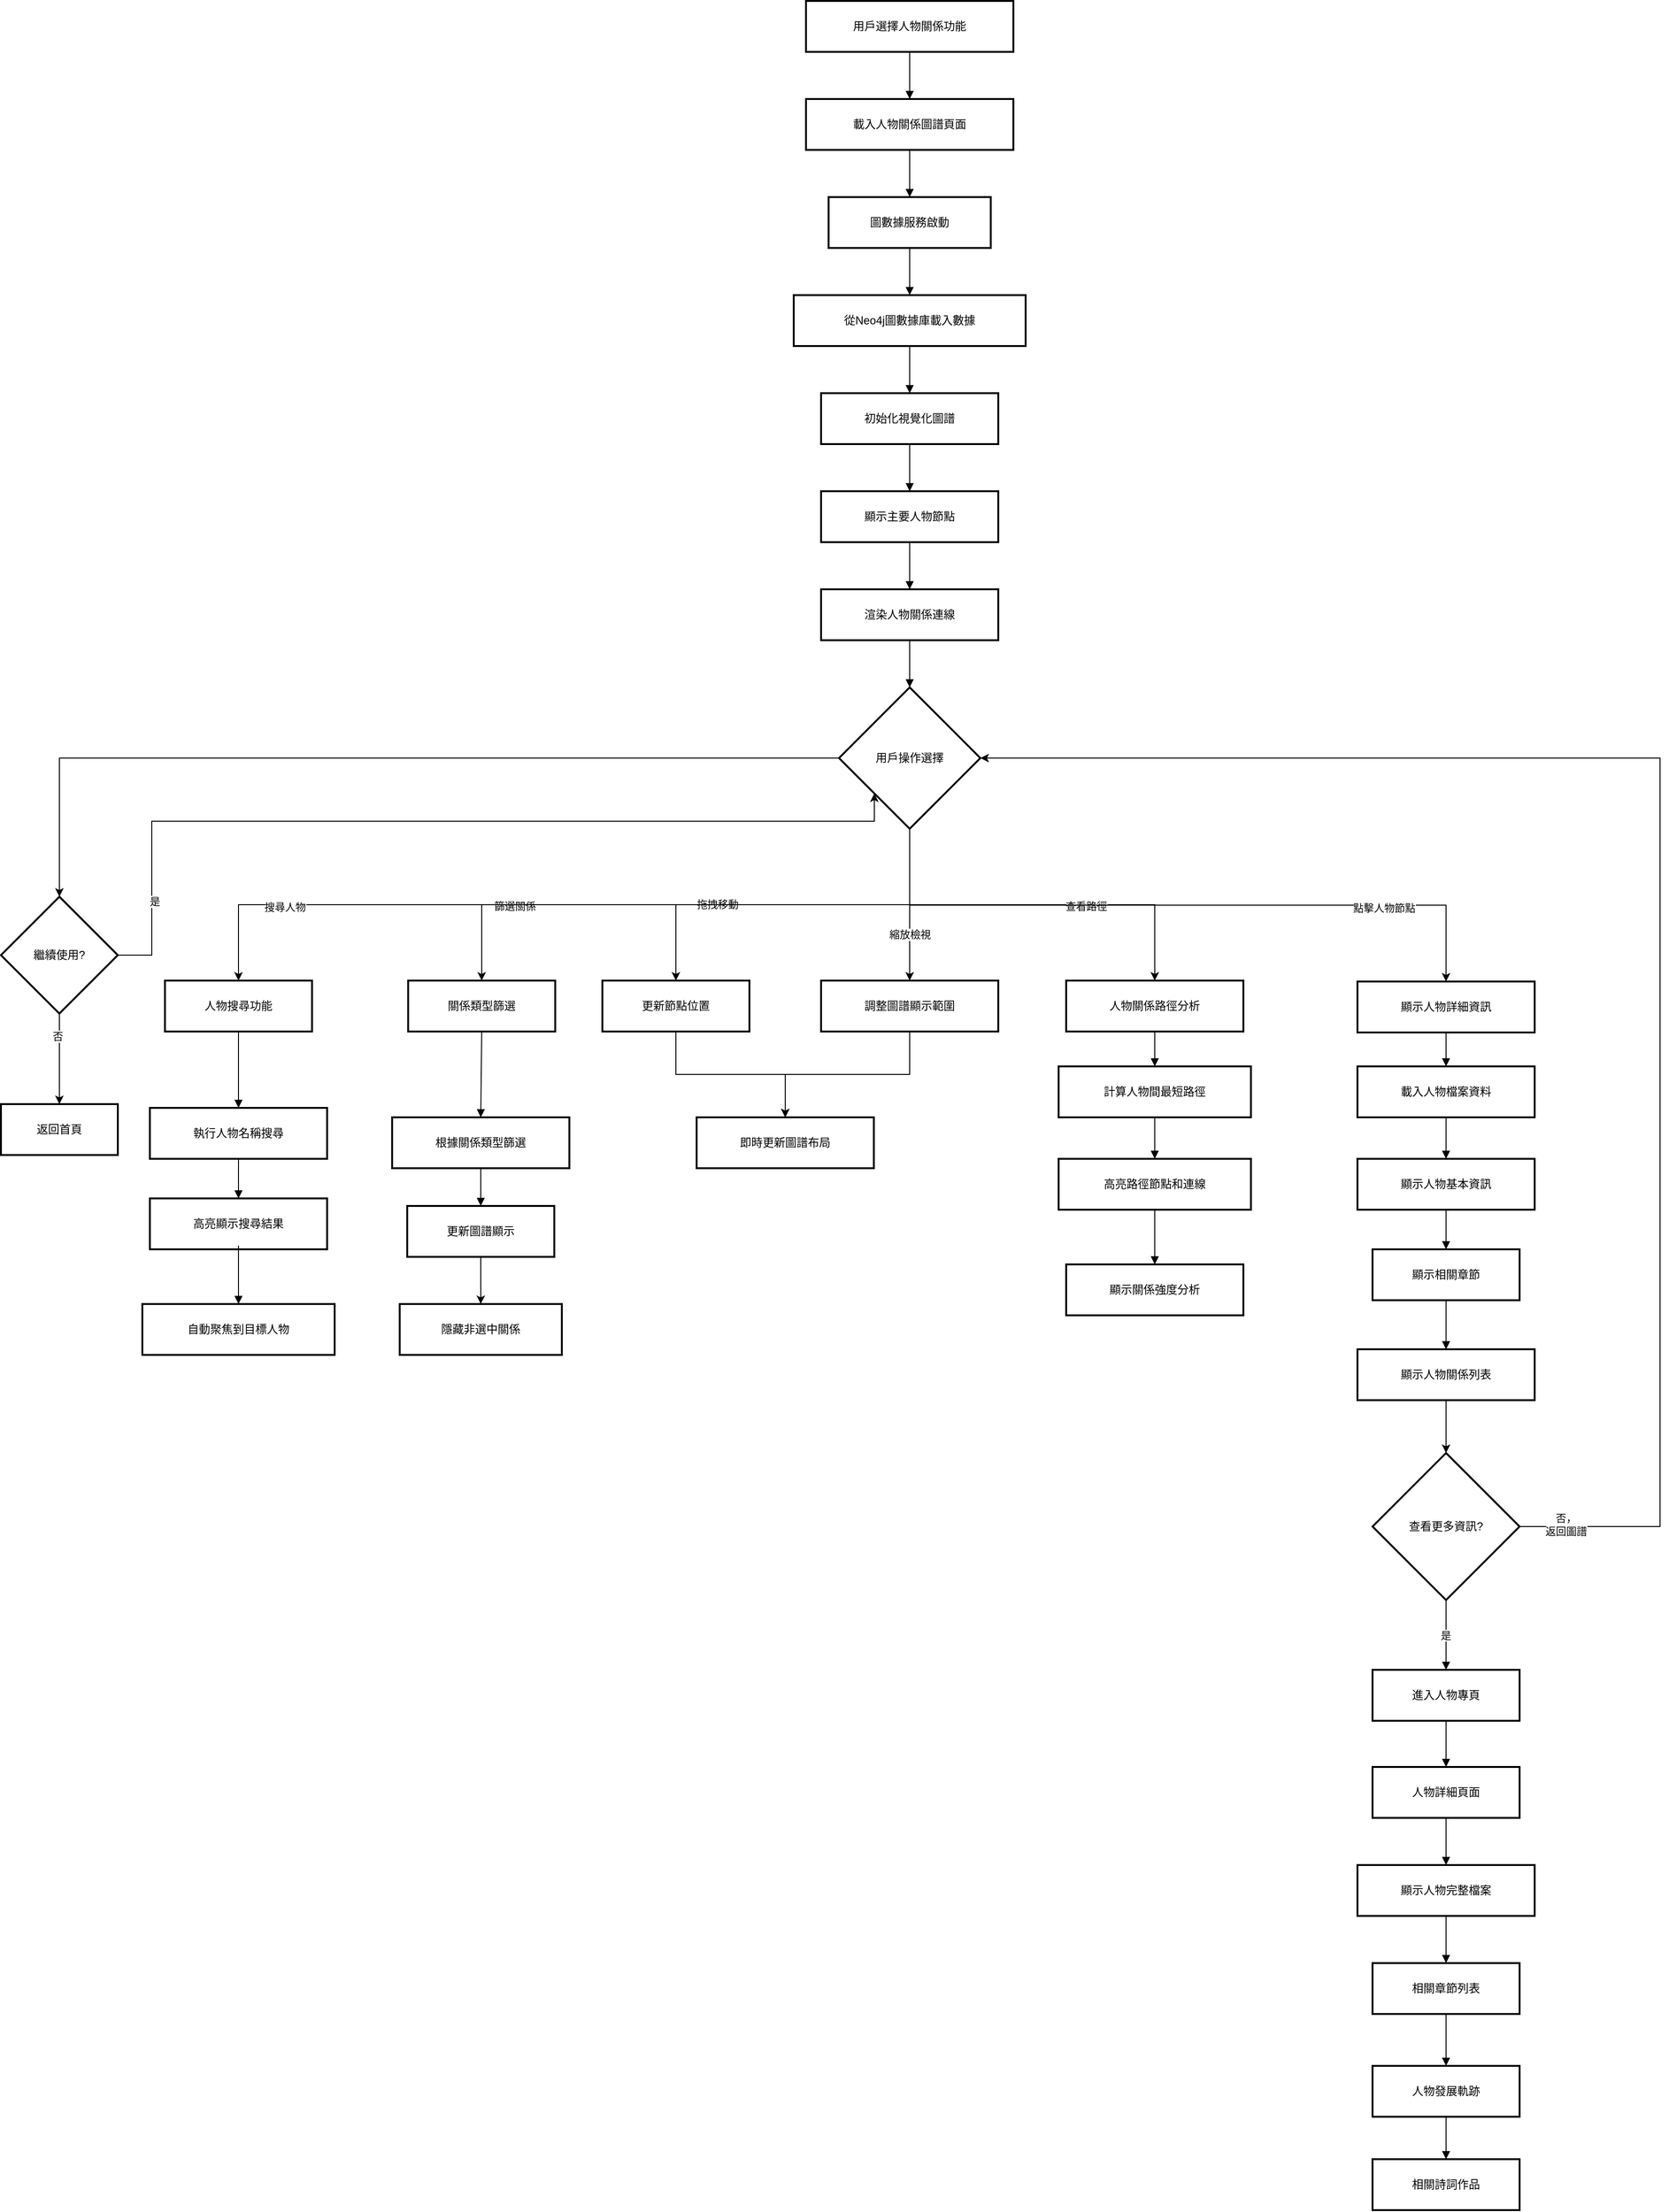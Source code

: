 <mxfile version="24.7.17">
  <diagram name="Page-1" id="fh2PzZ8fQ-4h_OysWCBS">
    <mxGraphModel dx="1500" dy="887" grid="1" gridSize="10" guides="1" tooltips="1" connect="1" arrows="1" fold="1" page="1" pageScale="1" pageWidth="827" pageHeight="1169" math="0" shadow="0">
      <root>
        <mxCell id="0" />
        <mxCell id="1" parent="0" />
        <mxCell id="vG7W4uNcC96UNZtKUcwx-1" value="用戶選擇人物關係功能" style="whiteSpace=wrap;strokeWidth=2;" parent="1" vertex="1">
          <mxGeometry x="874" y="20" width="220" height="54" as="geometry" />
        </mxCell>
        <mxCell id="vG7W4uNcC96UNZtKUcwx-2" value="載入人物關係圖譜頁面" style="whiteSpace=wrap;strokeWidth=2;" parent="1" vertex="1">
          <mxGeometry x="874" y="124" width="220" height="54" as="geometry" />
        </mxCell>
        <mxCell id="vG7W4uNcC96UNZtKUcwx-3" value="圖數據服務啟動" style="whiteSpace=wrap;strokeWidth=2;" parent="1" vertex="1">
          <mxGeometry x="898" y="228" width="172" height="54" as="geometry" />
        </mxCell>
        <mxCell id="vG7W4uNcC96UNZtKUcwx-4" value="從Neo4j圖數據庫載入數據" style="whiteSpace=wrap;strokeWidth=2;" parent="1" vertex="1">
          <mxGeometry x="861" y="332" width="246" height="54" as="geometry" />
        </mxCell>
        <mxCell id="vG7W4uNcC96UNZtKUcwx-5" value="初始化視覺化圖譜" style="whiteSpace=wrap;strokeWidth=2;" parent="1" vertex="1">
          <mxGeometry x="890" y="436" width="188" height="54" as="geometry" />
        </mxCell>
        <mxCell id="vG7W4uNcC96UNZtKUcwx-6" value="顯示主要人物節點" style="whiteSpace=wrap;strokeWidth=2;" parent="1" vertex="1">
          <mxGeometry x="890" y="540" width="188" height="54" as="geometry" />
        </mxCell>
        <mxCell id="vG7W4uNcC96UNZtKUcwx-7" value="渲染人物關係連線" style="whiteSpace=wrap;strokeWidth=2;" parent="1" vertex="1">
          <mxGeometry x="890" y="644" width="188" height="54" as="geometry" />
        </mxCell>
        <mxCell id="_Tg2phGTaxUAEG7yvXSx-1" style="edgeStyle=orthogonalEdgeStyle;rounded=0;orthogonalLoop=1;jettySize=auto;html=1;exitX=0.5;exitY=1;exitDx=0;exitDy=0;entryX=0.5;entryY=0;entryDx=0;entryDy=0;" edge="1" parent="1" source="vG7W4uNcC96UNZtKUcwx-8" target="vG7W4uNcC96UNZtKUcwx-14">
          <mxGeometry relative="1" as="geometry" />
        </mxCell>
        <mxCell id="_Tg2phGTaxUAEG7yvXSx-2" value="查看路徑" style="edgeLabel;html=1;align=center;verticalAlign=middle;resizable=0;points=[];" vertex="1" connectable="0" parent="_Tg2phGTaxUAEG7yvXSx-1">
          <mxGeometry x="0.271" relative="1" as="geometry">
            <mxPoint y="1" as="offset" />
          </mxGeometry>
        </mxCell>
        <mxCell id="_Tg2phGTaxUAEG7yvXSx-3" style="edgeStyle=orthogonalEdgeStyle;rounded=0;orthogonalLoop=1;jettySize=auto;html=1;exitX=0.5;exitY=1;exitDx=0;exitDy=0;entryX=0.5;entryY=0;entryDx=0;entryDy=0;" edge="1" parent="1" source="vG7W4uNcC96UNZtKUcwx-8" target="vG7W4uNcC96UNZtKUcwx-11">
          <mxGeometry relative="1" as="geometry" />
        </mxCell>
        <mxCell id="_Tg2phGTaxUAEG7yvXSx-4" value="縮放檢視" style="edgeLabel;html=1;align=center;verticalAlign=middle;resizable=0;points=[];" vertex="1" connectable="0" parent="_Tg2phGTaxUAEG7yvXSx-3">
          <mxGeometry x="-0.004" relative="1" as="geometry">
            <mxPoint y="32" as="offset" />
          </mxGeometry>
        </mxCell>
        <mxCell id="_Tg2phGTaxUAEG7yvXSx-5" style="edgeStyle=orthogonalEdgeStyle;rounded=0;orthogonalLoop=1;jettySize=auto;html=1;exitX=0.5;exitY=1;exitDx=0;exitDy=0;entryX=0.5;entryY=0;entryDx=0;entryDy=0;" edge="1" parent="1" source="vG7W4uNcC96UNZtKUcwx-8" target="vG7W4uNcC96UNZtKUcwx-10">
          <mxGeometry relative="1" as="geometry" />
        </mxCell>
        <mxCell id="_Tg2phGTaxUAEG7yvXSx-6" value="拖拽移動" style="edgeLabel;html=1;align=center;verticalAlign=middle;resizable=0;points=[];" vertex="1" connectable="0" parent="_Tg2phGTaxUAEG7yvXSx-5">
          <mxGeometry x="0.392" y="-1" relative="1" as="geometry">
            <mxPoint as="offset" />
          </mxGeometry>
        </mxCell>
        <mxCell id="_Tg2phGTaxUAEG7yvXSx-7" style="edgeStyle=orthogonalEdgeStyle;rounded=0;orthogonalLoop=1;jettySize=auto;html=1;exitX=0.5;exitY=1;exitDx=0;exitDy=0;entryX=0.5;entryY=0;entryDx=0;entryDy=0;" edge="1" parent="1" source="vG7W4uNcC96UNZtKUcwx-8" target="vG7W4uNcC96UNZtKUcwx-13">
          <mxGeometry relative="1" as="geometry" />
        </mxCell>
        <mxCell id="_Tg2phGTaxUAEG7yvXSx-8" value="篩選關係" style="edgeLabel;html=1;align=center;verticalAlign=middle;resizable=0;points=[];" vertex="1" connectable="0" parent="_Tg2phGTaxUAEG7yvXSx-7">
          <mxGeometry x="0.626" y="1" relative="1" as="geometry">
            <mxPoint as="offset" />
          </mxGeometry>
        </mxCell>
        <mxCell id="_Tg2phGTaxUAEG7yvXSx-9" style="edgeStyle=orthogonalEdgeStyle;rounded=0;orthogonalLoop=1;jettySize=auto;html=1;exitX=0.5;exitY=1;exitDx=0;exitDy=0;entryX=0.5;entryY=0;entryDx=0;entryDy=0;" edge="1" parent="1" source="vG7W4uNcC96UNZtKUcwx-8" target="vG7W4uNcC96UNZtKUcwx-12">
          <mxGeometry relative="1" as="geometry" />
        </mxCell>
        <mxCell id="_Tg2phGTaxUAEG7yvXSx-10" value="搜尋人物" style="edgeLabel;html=1;align=center;verticalAlign=middle;resizable=0;points=[];" vertex="1" connectable="0" parent="_Tg2phGTaxUAEG7yvXSx-9">
          <mxGeometry x="0.747" y="-2" relative="1" as="geometry">
            <mxPoint x="19" y="4" as="offset" />
          </mxGeometry>
        </mxCell>
        <mxCell id="_Tg2phGTaxUAEG7yvXSx-11" style="edgeStyle=orthogonalEdgeStyle;rounded=0;orthogonalLoop=1;jettySize=auto;html=1;exitX=0.5;exitY=1;exitDx=0;exitDy=0;entryX=0.5;entryY=0;entryDx=0;entryDy=0;" edge="1" parent="1" source="vG7W4uNcC96UNZtKUcwx-8" target="vG7W4uNcC96UNZtKUcwx-9">
          <mxGeometry relative="1" as="geometry" />
        </mxCell>
        <mxCell id="_Tg2phGTaxUAEG7yvXSx-12" value="點擊人物節點" style="edgeLabel;html=1;align=center;verticalAlign=middle;resizable=0;points=[];" vertex="1" connectable="0" parent="_Tg2phGTaxUAEG7yvXSx-11">
          <mxGeometry x="0.596" y="-3" relative="1" as="geometry">
            <mxPoint as="offset" />
          </mxGeometry>
        </mxCell>
        <mxCell id="_Tg2phGTaxUAEG7yvXSx-19" style="edgeStyle=orthogonalEdgeStyle;rounded=0;orthogonalLoop=1;jettySize=auto;html=1;exitX=0;exitY=0.5;exitDx=0;exitDy=0;entryX=0.5;entryY=0;entryDx=0;entryDy=0;" edge="1" parent="1" source="vG7W4uNcC96UNZtKUcwx-8" target="vG7W4uNcC96UNZtKUcwx-39">
          <mxGeometry relative="1" as="geometry" />
        </mxCell>
        <mxCell id="vG7W4uNcC96UNZtKUcwx-8" value="用戶操作選擇" style="rhombus;strokeWidth=2;whiteSpace=wrap;" parent="1" vertex="1">
          <mxGeometry x="909" y="748" width="150" height="150" as="geometry" />
        </mxCell>
        <mxCell id="vG7W4uNcC96UNZtKUcwx-9" value="顯示人物詳細資訊" style="whiteSpace=wrap;strokeWidth=2;" parent="1" vertex="1">
          <mxGeometry x="1459" y="1060" width="188" height="54" as="geometry" />
        </mxCell>
        <mxCell id="_Tg2phGTaxUAEG7yvXSx-14" style="edgeStyle=orthogonalEdgeStyle;rounded=0;orthogonalLoop=1;jettySize=auto;html=1;exitX=0.5;exitY=1;exitDx=0;exitDy=0;entryX=0.5;entryY=0;entryDx=0;entryDy=0;" edge="1" parent="1" source="vG7W4uNcC96UNZtKUcwx-10" target="vG7W4uNcC96UNZtKUcwx-30">
          <mxGeometry relative="1" as="geometry" />
        </mxCell>
        <mxCell id="vG7W4uNcC96UNZtKUcwx-10" value="更新節點位置" style="whiteSpace=wrap;strokeWidth=2;" parent="1" vertex="1">
          <mxGeometry x="658" y="1059" width="156" height="54" as="geometry" />
        </mxCell>
        <mxCell id="_Tg2phGTaxUAEG7yvXSx-15" style="edgeStyle=orthogonalEdgeStyle;rounded=0;orthogonalLoop=1;jettySize=auto;html=1;exitX=0.5;exitY=1;exitDx=0;exitDy=0;" edge="1" parent="1" source="vG7W4uNcC96UNZtKUcwx-11" target="vG7W4uNcC96UNZtKUcwx-30">
          <mxGeometry relative="1" as="geometry" />
        </mxCell>
        <mxCell id="vG7W4uNcC96UNZtKUcwx-11" value="調整圖譜顯示範圍" style="whiteSpace=wrap;strokeWidth=2;" parent="1" vertex="1">
          <mxGeometry x="890" y="1059" width="188" height="54" as="geometry" />
        </mxCell>
        <mxCell id="vG7W4uNcC96UNZtKUcwx-12" value="人物搜尋功能" style="whiteSpace=wrap;strokeWidth=2;" parent="1" vertex="1">
          <mxGeometry x="194" y="1059" width="156" height="54" as="geometry" />
        </mxCell>
        <mxCell id="vG7W4uNcC96UNZtKUcwx-13" value="關係類型篩選" style="whiteSpace=wrap;strokeWidth=2;" parent="1" vertex="1">
          <mxGeometry x="452" y="1059" width="156" height="54" as="geometry" />
        </mxCell>
        <mxCell id="vG7W4uNcC96UNZtKUcwx-14" value="人物關係路徑分析" style="whiteSpace=wrap;strokeWidth=2;" parent="1" vertex="1">
          <mxGeometry x="1150" y="1059" width="188" height="54" as="geometry" />
        </mxCell>
        <mxCell id="vG7W4uNcC96UNZtKUcwx-15" value="載入人物檔案資料" style="whiteSpace=wrap;strokeWidth=2;" parent="1" vertex="1">
          <mxGeometry x="1459" y="1150" width="188" height="54" as="geometry" />
        </mxCell>
        <mxCell id="vG7W4uNcC96UNZtKUcwx-16" value="顯示人物基本資訊" style="whiteSpace=wrap;strokeWidth=2;" parent="1" vertex="1">
          <mxGeometry x="1459" y="1248" width="188" height="54" as="geometry" />
        </mxCell>
        <mxCell id="vG7W4uNcC96UNZtKUcwx-17" value="顯示相關章節" style="whiteSpace=wrap;strokeWidth=2;" parent="1" vertex="1">
          <mxGeometry x="1475" y="1344" width="156" height="54" as="geometry" />
        </mxCell>
        <mxCell id="_Tg2phGTaxUAEG7yvXSx-17" style="edgeStyle=orthogonalEdgeStyle;rounded=0;orthogonalLoop=1;jettySize=auto;html=1;exitX=0.5;exitY=1;exitDx=0;exitDy=0;entryX=0.5;entryY=0;entryDx=0;entryDy=0;" edge="1" parent="1" source="vG7W4uNcC96UNZtKUcwx-18" target="vG7W4uNcC96UNZtKUcwx-19">
          <mxGeometry relative="1" as="geometry" />
        </mxCell>
        <mxCell id="vG7W4uNcC96UNZtKUcwx-18" value="顯示人物關係列表" style="whiteSpace=wrap;strokeWidth=2;" parent="1" vertex="1">
          <mxGeometry x="1459" y="1450" width="188" height="54" as="geometry" />
        </mxCell>
        <mxCell id="_Tg2phGTaxUAEG7yvXSx-16" style="edgeStyle=orthogonalEdgeStyle;rounded=0;orthogonalLoop=1;jettySize=auto;html=1;exitX=1;exitY=0.5;exitDx=0;exitDy=0;entryX=1;entryY=0.5;entryDx=0;entryDy=0;" edge="1" parent="1" source="vG7W4uNcC96UNZtKUcwx-19" target="vG7W4uNcC96UNZtKUcwx-8">
          <mxGeometry relative="1" as="geometry">
            <Array as="points">
              <mxPoint x="1780" y="1638" />
              <mxPoint x="1780" y="823" />
            </Array>
          </mxGeometry>
        </mxCell>
        <mxCell id="_Tg2phGTaxUAEG7yvXSx-18" value="否，&lt;br&gt;返回圖譜" style="edgeLabel;html=1;align=center;verticalAlign=middle;resizable=0;points=[];" vertex="1" connectable="0" parent="_Tg2phGTaxUAEG7yvXSx-16">
          <mxGeometry x="-0.956" y="2" relative="1" as="geometry">
            <mxPoint x="12" as="offset" />
          </mxGeometry>
        </mxCell>
        <mxCell id="vG7W4uNcC96UNZtKUcwx-19" value="查看更多資訊?" style="rhombus;strokeWidth=2;whiteSpace=wrap;" parent="1" vertex="1">
          <mxGeometry x="1475" y="1560" width="156" height="156" as="geometry" />
        </mxCell>
        <mxCell id="vG7W4uNcC96UNZtKUcwx-20" value="進入人物專頁" style="whiteSpace=wrap;strokeWidth=2;" parent="1" vertex="1">
          <mxGeometry x="1475" y="1790" width="156" height="54" as="geometry" />
        </mxCell>
        <mxCell id="vG7W4uNcC96UNZtKUcwx-21" value="執行人物名稱搜尋" style="whiteSpace=wrap;strokeWidth=2;" parent="1" vertex="1">
          <mxGeometry x="178" y="1194" width="188" height="54" as="geometry" />
        </mxCell>
        <mxCell id="vG7W4uNcC96UNZtKUcwx-22" value="高亮顯示搜尋結果" style="whiteSpace=wrap;strokeWidth=2;" parent="1" vertex="1">
          <mxGeometry x="178" y="1290" width="188" height="54" as="geometry" />
        </mxCell>
        <mxCell id="vG7W4uNcC96UNZtKUcwx-23" value="自動聚焦到目標人物" style="whiteSpace=wrap;strokeWidth=2;" parent="1" vertex="1">
          <mxGeometry x="170" y="1402" width="204" height="54" as="geometry" />
        </mxCell>
        <mxCell id="vG7W4uNcC96UNZtKUcwx-24" value="根據關係類型篩選" style="whiteSpace=wrap;strokeWidth=2;" parent="1" vertex="1">
          <mxGeometry x="435" y="1204" width="188" height="54" as="geometry" />
        </mxCell>
        <mxCell id="_Tg2phGTaxUAEG7yvXSx-13" style="edgeStyle=orthogonalEdgeStyle;rounded=0;orthogonalLoop=1;jettySize=auto;html=1;exitX=0.5;exitY=1;exitDx=0;exitDy=0;entryX=0.5;entryY=0;entryDx=0;entryDy=0;" edge="1" parent="1" source="vG7W4uNcC96UNZtKUcwx-25" target="vG7W4uNcC96UNZtKUcwx-26">
          <mxGeometry relative="1" as="geometry" />
        </mxCell>
        <mxCell id="vG7W4uNcC96UNZtKUcwx-25" value="更新圖譜顯示" style="whiteSpace=wrap;strokeWidth=2;" parent="1" vertex="1">
          <mxGeometry x="451" y="1298" width="156" height="54" as="geometry" />
        </mxCell>
        <mxCell id="vG7W4uNcC96UNZtKUcwx-26" value="隱藏非選中關係" style="whiteSpace=wrap;strokeWidth=2;" parent="1" vertex="1">
          <mxGeometry x="443" y="1402" width="172" height="54" as="geometry" />
        </mxCell>
        <mxCell id="vG7W4uNcC96UNZtKUcwx-27" value="計算人物間最短路徑" style="whiteSpace=wrap;strokeWidth=2;" parent="1" vertex="1">
          <mxGeometry x="1142" y="1150" width="204" height="54" as="geometry" />
        </mxCell>
        <mxCell id="vG7W4uNcC96UNZtKUcwx-28" value="高亮路徑節點和連線" style="whiteSpace=wrap;strokeWidth=2;" parent="1" vertex="1">
          <mxGeometry x="1142" y="1248" width="204" height="54" as="geometry" />
        </mxCell>
        <mxCell id="vG7W4uNcC96UNZtKUcwx-29" value="顯示關係強度分析" style="whiteSpace=wrap;strokeWidth=2;" parent="1" vertex="1">
          <mxGeometry x="1150" y="1360" width="188" height="54" as="geometry" />
        </mxCell>
        <mxCell id="vG7W4uNcC96UNZtKUcwx-30" value="即時更新圖譜布局" style="whiteSpace=wrap;strokeWidth=2;" parent="1" vertex="1">
          <mxGeometry x="758" y="1204" width="188" height="54" as="geometry" />
        </mxCell>
        <mxCell id="vG7W4uNcC96UNZtKUcwx-31" value="人物詳細頁面" style="whiteSpace=wrap;strokeWidth=2;" parent="1" vertex="1">
          <mxGeometry x="1475" y="1893" width="156" height="54" as="geometry" />
        </mxCell>
        <mxCell id="vG7W4uNcC96UNZtKUcwx-32" value="顯示人物完整檔案" style="whiteSpace=wrap;strokeWidth=2;" parent="1" vertex="1">
          <mxGeometry x="1459" y="1997" width="188" height="54" as="geometry" />
        </mxCell>
        <mxCell id="vG7W4uNcC96UNZtKUcwx-33" value="相關章節列表" style="whiteSpace=wrap;strokeWidth=2;" parent="1" vertex="1">
          <mxGeometry x="1475" y="2101" width="156" height="54" as="geometry" />
        </mxCell>
        <mxCell id="vG7W4uNcC96UNZtKUcwx-34" value="人物發展軌跡" style="whiteSpace=wrap;strokeWidth=2;" parent="1" vertex="1">
          <mxGeometry x="1475" y="2210" width="156" height="54" as="geometry" />
        </mxCell>
        <mxCell id="vG7W4uNcC96UNZtKUcwx-35" value="相關詩詞作品" style="whiteSpace=wrap;strokeWidth=2;" parent="1" vertex="1">
          <mxGeometry x="1475" y="2309" width="156" height="54" as="geometry" />
        </mxCell>
        <mxCell id="_Tg2phGTaxUAEG7yvXSx-21" style="edgeStyle=orthogonalEdgeStyle;rounded=0;orthogonalLoop=1;jettySize=auto;html=1;exitX=0.5;exitY=1;exitDx=0;exitDy=0;entryX=0.5;entryY=0;entryDx=0;entryDy=0;" edge="1" parent="1" source="vG7W4uNcC96UNZtKUcwx-39" target="vG7W4uNcC96UNZtKUcwx-40">
          <mxGeometry relative="1" as="geometry" />
        </mxCell>
        <mxCell id="_Tg2phGTaxUAEG7yvXSx-22" value="否" style="edgeLabel;html=1;align=center;verticalAlign=middle;resizable=0;points=[];" vertex="1" connectable="0" parent="_Tg2phGTaxUAEG7yvXSx-21">
          <mxGeometry x="-0.503" y="-2" relative="1" as="geometry">
            <mxPoint as="offset" />
          </mxGeometry>
        </mxCell>
        <mxCell id="_Tg2phGTaxUAEG7yvXSx-23" style="edgeStyle=orthogonalEdgeStyle;rounded=0;orthogonalLoop=1;jettySize=auto;html=1;exitX=1;exitY=0.5;exitDx=0;exitDy=0;entryX=0;entryY=1;entryDx=0;entryDy=0;" edge="1" parent="1" source="vG7W4uNcC96UNZtKUcwx-39" target="vG7W4uNcC96UNZtKUcwx-8">
          <mxGeometry relative="1" as="geometry">
            <Array as="points">
              <mxPoint x="180" y="1032" />
              <mxPoint x="180" y="890" />
              <mxPoint x="947" y="890" />
            </Array>
          </mxGeometry>
        </mxCell>
        <mxCell id="_Tg2phGTaxUAEG7yvXSx-24" value="是" style="edgeLabel;html=1;align=center;verticalAlign=middle;resizable=0;points=[];" vertex="1" connectable="0" parent="_Tg2phGTaxUAEG7yvXSx-23">
          <mxGeometry x="-0.809" y="-3" relative="1" as="geometry">
            <mxPoint as="offset" />
          </mxGeometry>
        </mxCell>
        <mxCell id="vG7W4uNcC96UNZtKUcwx-39" value="繼續使用?" style="rhombus;strokeWidth=2;whiteSpace=wrap;" parent="1" vertex="1">
          <mxGeometry x="20" y="970" width="124" height="124" as="geometry" />
        </mxCell>
        <mxCell id="vG7W4uNcC96UNZtKUcwx-40" value="返回首頁" style="whiteSpace=wrap;strokeWidth=2;" parent="1" vertex="1">
          <mxGeometry x="20" y="1190" width="124" height="54" as="geometry" />
        </mxCell>
        <mxCell id="vG7W4uNcC96UNZtKUcwx-43" value="" style="curved=1;startArrow=none;endArrow=block;exitX=0.5;exitY=1;entryX=0.5;entryY=0;rounded=0;" parent="1" source="vG7W4uNcC96UNZtKUcwx-1" target="vG7W4uNcC96UNZtKUcwx-2" edge="1">
          <mxGeometry relative="1" as="geometry">
            <Array as="points" />
          </mxGeometry>
        </mxCell>
        <mxCell id="vG7W4uNcC96UNZtKUcwx-44" value="" style="curved=1;startArrow=none;endArrow=block;exitX=0.5;exitY=1;entryX=0.5;entryY=0;rounded=0;" parent="1" source="vG7W4uNcC96UNZtKUcwx-2" target="vG7W4uNcC96UNZtKUcwx-3" edge="1">
          <mxGeometry relative="1" as="geometry">
            <Array as="points" />
          </mxGeometry>
        </mxCell>
        <mxCell id="vG7W4uNcC96UNZtKUcwx-45" value="" style="curved=1;startArrow=none;endArrow=block;exitX=0.5;exitY=1;entryX=0.5;entryY=0;rounded=0;" parent="1" source="vG7W4uNcC96UNZtKUcwx-3" target="vG7W4uNcC96UNZtKUcwx-4" edge="1">
          <mxGeometry relative="1" as="geometry">
            <Array as="points" />
          </mxGeometry>
        </mxCell>
        <mxCell id="vG7W4uNcC96UNZtKUcwx-46" value="" style="curved=1;startArrow=none;endArrow=block;exitX=0.5;exitY=1;entryX=0.5;entryY=0;rounded=0;" parent="1" source="vG7W4uNcC96UNZtKUcwx-4" target="vG7W4uNcC96UNZtKUcwx-5" edge="1">
          <mxGeometry relative="1" as="geometry">
            <Array as="points" />
          </mxGeometry>
        </mxCell>
        <mxCell id="vG7W4uNcC96UNZtKUcwx-47" value="" style="curved=1;startArrow=none;endArrow=block;exitX=0.5;exitY=1;entryX=0.5;entryY=0;rounded=0;" parent="1" source="vG7W4uNcC96UNZtKUcwx-5" target="vG7W4uNcC96UNZtKUcwx-6" edge="1">
          <mxGeometry relative="1" as="geometry">
            <Array as="points" />
          </mxGeometry>
        </mxCell>
        <mxCell id="vG7W4uNcC96UNZtKUcwx-48" value="" style="curved=1;startArrow=none;endArrow=block;exitX=0.5;exitY=1;entryX=0.5;entryY=0;rounded=0;" parent="1" source="vG7W4uNcC96UNZtKUcwx-6" target="vG7W4uNcC96UNZtKUcwx-7" edge="1">
          <mxGeometry relative="1" as="geometry">
            <Array as="points" />
          </mxGeometry>
        </mxCell>
        <mxCell id="vG7W4uNcC96UNZtKUcwx-49" value="" style="curved=1;startArrow=none;endArrow=block;exitX=0.5;exitY=1;entryX=0.5;entryY=0;rounded=0;" parent="1" source="vG7W4uNcC96UNZtKUcwx-7" target="vG7W4uNcC96UNZtKUcwx-8" edge="1">
          <mxGeometry relative="1" as="geometry">
            <Array as="points" />
          </mxGeometry>
        </mxCell>
        <mxCell id="vG7W4uNcC96UNZtKUcwx-56" value="" style="curved=1;startArrow=none;endArrow=block;exitX=0.5;exitY=1.01;entryX=0.5;entryY=0.01;rounded=0;" parent="1" source="vG7W4uNcC96UNZtKUcwx-9" target="vG7W4uNcC96UNZtKUcwx-15" edge="1">
          <mxGeometry relative="1" as="geometry">
            <Array as="points" />
          </mxGeometry>
        </mxCell>
        <mxCell id="vG7W4uNcC96UNZtKUcwx-57" value="" style="curved=1;startArrow=none;endArrow=block;exitX=0.5;exitY=1.01;entryX=0.5;entryY=0.01;rounded=0;" parent="1" source="vG7W4uNcC96UNZtKUcwx-15" target="vG7W4uNcC96UNZtKUcwx-16" edge="1">
          <mxGeometry relative="1" as="geometry">
            <Array as="points" />
          </mxGeometry>
        </mxCell>
        <mxCell id="vG7W4uNcC96UNZtKUcwx-58" value="" style="curved=1;startArrow=none;endArrow=block;exitX=0.5;exitY=1.01;entryX=0.5;entryY=0.01;rounded=0;" parent="1" source="vG7W4uNcC96UNZtKUcwx-16" target="vG7W4uNcC96UNZtKUcwx-17" edge="1">
          <mxGeometry relative="1" as="geometry">
            <Array as="points" />
          </mxGeometry>
        </mxCell>
        <mxCell id="vG7W4uNcC96UNZtKUcwx-59" value="" style="curved=1;startArrow=none;endArrow=block;exitX=0.5;exitY=1.01;entryX=0.5;entryY=0.01;rounded=0;" parent="1" source="vG7W4uNcC96UNZtKUcwx-17" target="vG7W4uNcC96UNZtKUcwx-18" edge="1">
          <mxGeometry relative="1" as="geometry">
            <Array as="points" />
          </mxGeometry>
        </mxCell>
        <mxCell id="vG7W4uNcC96UNZtKUcwx-61" value="是" style="curved=1;startArrow=none;endArrow=block;exitX=0.5;exitY=1;entryX=0.5;entryY=-0.01;rounded=0;" parent="1" source="vG7W4uNcC96UNZtKUcwx-19" target="vG7W4uNcC96UNZtKUcwx-20" edge="1">
          <mxGeometry relative="1" as="geometry">
            <Array as="points" />
          </mxGeometry>
        </mxCell>
        <mxCell id="vG7W4uNcC96UNZtKUcwx-63" value="" style="curved=1;startArrow=none;endArrow=block;exitX=0.5;exitY=1.01;entryX=0.5;entryY=0.01;rounded=0;" parent="1" source="vG7W4uNcC96UNZtKUcwx-12" target="vG7W4uNcC96UNZtKUcwx-21" edge="1">
          <mxGeometry relative="1" as="geometry">
            <Array as="points" />
          </mxGeometry>
        </mxCell>
        <mxCell id="vG7W4uNcC96UNZtKUcwx-64" value="" style="curved=1;startArrow=none;endArrow=block;exitX=0.5;exitY=1.01;entryX=0.5;entryY=0.01;rounded=0;" parent="1" source="vG7W4uNcC96UNZtKUcwx-21" target="vG7W4uNcC96UNZtKUcwx-22" edge="1">
          <mxGeometry relative="1" as="geometry">
            <Array as="points" />
          </mxGeometry>
        </mxCell>
        <mxCell id="vG7W4uNcC96UNZtKUcwx-65" value="" style="curved=1;startArrow=none;endArrow=block;exitX=0.5;exitY=1.01;entryX=0.5;entryY=0;rounded=0;entryDx=0;entryDy=0;" parent="1" source="vG7W4uNcC96UNZtKUcwx-22" target="vG7W4uNcC96UNZtKUcwx-23" edge="1">
          <mxGeometry relative="1" as="geometry">
            <Array as="points">
              <mxPoint x="272" y="1327" />
            </Array>
          </mxGeometry>
        </mxCell>
        <mxCell id="vG7W4uNcC96UNZtKUcwx-67" value="" style="curved=1;startArrow=none;endArrow=block;exitX=0.5;exitY=1.01;entryX=0.5;entryY=0.01;rounded=0;" parent="1" source="vG7W4uNcC96UNZtKUcwx-13" target="vG7W4uNcC96UNZtKUcwx-24" edge="1">
          <mxGeometry relative="1" as="geometry">
            <Array as="points" />
          </mxGeometry>
        </mxCell>
        <mxCell id="vG7W4uNcC96UNZtKUcwx-68" value="" style="curved=1;startArrow=none;endArrow=block;exitX=0.5;exitY=1.01;entryX=0.5;entryY=0.01;rounded=0;" parent="1" source="vG7W4uNcC96UNZtKUcwx-24" target="vG7W4uNcC96UNZtKUcwx-25" edge="1">
          <mxGeometry relative="1" as="geometry">
            <Array as="points" />
          </mxGeometry>
        </mxCell>
        <mxCell id="vG7W4uNcC96UNZtKUcwx-71" value="" style="curved=1;startArrow=none;endArrow=block;exitX=0.5;exitY=1.01;entryX=0.5;entryY=0.01;rounded=0;" parent="1" source="vG7W4uNcC96UNZtKUcwx-14" target="vG7W4uNcC96UNZtKUcwx-27" edge="1">
          <mxGeometry relative="1" as="geometry">
            <Array as="points" />
          </mxGeometry>
        </mxCell>
        <mxCell id="vG7W4uNcC96UNZtKUcwx-72" value="" style="curved=1;startArrow=none;endArrow=block;exitX=0.5;exitY=1.01;entryX=0.5;entryY=0.01;rounded=0;" parent="1" source="vG7W4uNcC96UNZtKUcwx-27" target="vG7W4uNcC96UNZtKUcwx-28" edge="1">
          <mxGeometry relative="1" as="geometry">
            <Array as="points" />
          </mxGeometry>
        </mxCell>
        <mxCell id="vG7W4uNcC96UNZtKUcwx-73" value="" style="curved=1;startArrow=none;endArrow=block;exitX=0.5;exitY=1.01;entryX=0.5;entryY=0;rounded=0;entryDx=0;entryDy=0;" parent="1" source="vG7W4uNcC96UNZtKUcwx-28" target="vG7W4uNcC96UNZtKUcwx-29" edge="1">
          <mxGeometry relative="1" as="geometry">
            <Array as="points">
              <mxPoint x="1244" y="1327" />
            </Array>
          </mxGeometry>
        </mxCell>
        <mxCell id="vG7W4uNcC96UNZtKUcwx-78" value="" style="curved=1;startArrow=none;endArrow=block;exitX=0.5;exitY=0.99;entryX=0.5;entryY=-0.01;rounded=0;" parent="1" source="vG7W4uNcC96UNZtKUcwx-20" target="vG7W4uNcC96UNZtKUcwx-31" edge="1">
          <mxGeometry relative="1" as="geometry">
            <Array as="points" />
          </mxGeometry>
        </mxCell>
        <mxCell id="vG7W4uNcC96UNZtKUcwx-79" value="" style="curved=1;startArrow=none;endArrow=block;exitX=0.5;exitY=0.99;entryX=0.5;entryY=-0.01;rounded=0;" parent="1" source="vG7W4uNcC96UNZtKUcwx-31" target="vG7W4uNcC96UNZtKUcwx-32" edge="1">
          <mxGeometry relative="1" as="geometry">
            <Array as="points" />
          </mxGeometry>
        </mxCell>
        <mxCell id="vG7W4uNcC96UNZtKUcwx-80" value="" style="curved=1;startArrow=none;endArrow=block;exitX=0.5;exitY=0.99;entryX=0.5;entryY=-0.01;rounded=0;" parent="1" source="vG7W4uNcC96UNZtKUcwx-32" target="vG7W4uNcC96UNZtKUcwx-33" edge="1">
          <mxGeometry relative="1" as="geometry">
            <Array as="points" />
          </mxGeometry>
        </mxCell>
        <mxCell id="vG7W4uNcC96UNZtKUcwx-81" value="" style="curved=1;startArrow=none;endArrow=block;exitX=0.5;exitY=0.99;entryX=0.5;entryY=-0.01;rounded=0;" parent="1" source="vG7W4uNcC96UNZtKUcwx-33" target="vG7W4uNcC96UNZtKUcwx-34" edge="1">
          <mxGeometry relative="1" as="geometry">
            <Array as="points" />
          </mxGeometry>
        </mxCell>
        <mxCell id="vG7W4uNcC96UNZtKUcwx-82" value="" style="curved=1;startArrow=none;endArrow=block;exitX=0.5;exitY=0.99;entryX=0.5;entryY=-0.01;rounded=0;" parent="1" source="vG7W4uNcC96UNZtKUcwx-34" target="vG7W4uNcC96UNZtKUcwx-35" edge="1">
          <mxGeometry relative="1" as="geometry">
            <Array as="points" />
          </mxGeometry>
        </mxCell>
      </root>
    </mxGraphModel>
  </diagram>
</mxfile>
